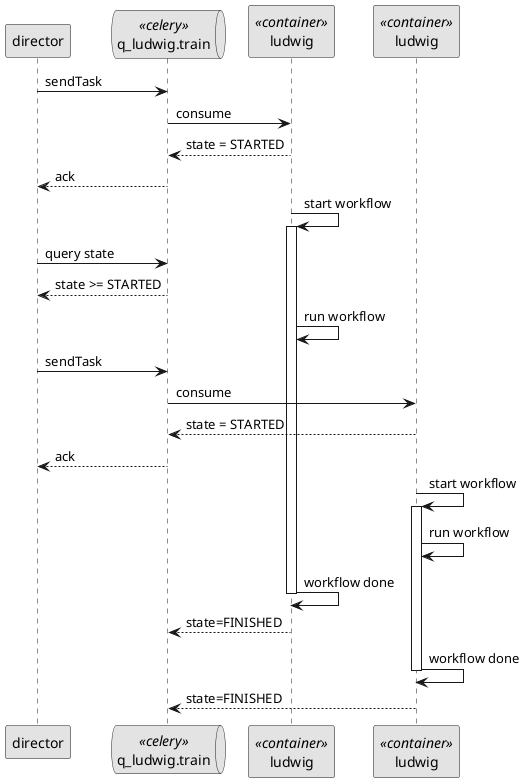 @startuml
skinparam monochrome true
skinparam componentStyle uml2

participant "director" as dir
queue "q_ludwig.train" as q <<celery>>
participant "ludwig" as ludwig <<container>>
participant "ludwig" as ludwig2 <<container>>

' 1st task call
dir -> q: sendTask
q -> ludwig: consume
return state = STARTED
q --> dir: ack
ludwig -> ludwig: start workflow
activate ludwig

' query state
dir -> q: query state
q --> dir: state >= STARTED

ludwig -> ludwig: run workflow

' 2nd task call
dir -> q: sendTask
q -> ludwig2: consume
ludwig2 --> q: state = STARTED
q --> dir: ack
ludwig2 -> ludwig2: start workflow
activate ludwig2
ludwig2 -> ludwig2: run workflow

ludwig -> ludwig: workflow done
deactivate ludwig
ludwig --> q: state=FINISHED

ludwig2 -> ludwig2: workflow done
deactivate ludwig2
ludwig2 --> q: state=FINISHED

@enduml
